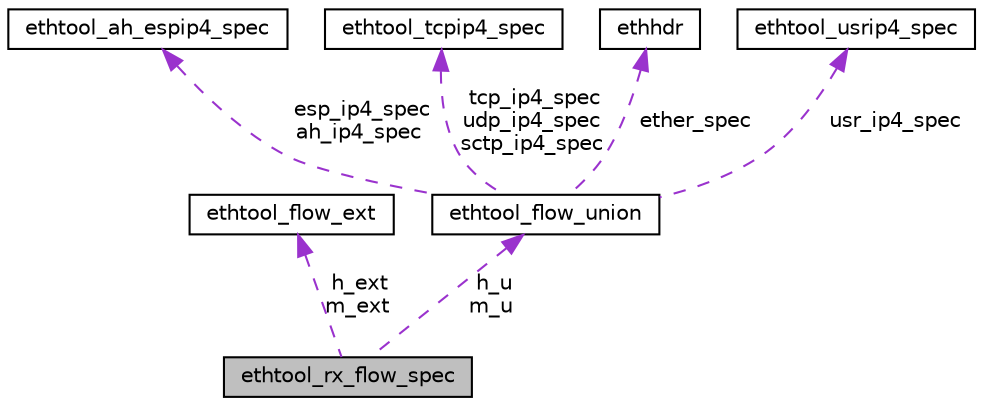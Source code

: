 digraph G
{
  edge [fontname="Helvetica",fontsize="10",labelfontname="Helvetica",labelfontsize="10"];
  node [fontname="Helvetica",fontsize="10",shape=record];
  Node1 [label="ethtool_rx_flow_spec",height=0.2,width=0.4,color="black", fillcolor="grey75", style="filled" fontcolor="black"];
  Node2 -> Node1 [dir="back",color="darkorchid3",fontsize="10",style="dashed",label=" h_ext\nm_ext" ,fontname="Helvetica"];
  Node2 [label="ethtool_flow_ext",height=0.2,width=0.4,color="black", fillcolor="white", style="filled",URL="$structethtool__flow__ext.html"];
  Node3 -> Node1 [dir="back",color="darkorchid3",fontsize="10",style="dashed",label=" h_u\nm_u" ,fontname="Helvetica"];
  Node3 [label="ethtool_flow_union",height=0.2,width=0.4,color="black", fillcolor="white", style="filled",URL="$unionethtool__flow__union.html"];
  Node4 -> Node3 [dir="back",color="darkorchid3",fontsize="10",style="dashed",label=" esp_ip4_spec\nah_ip4_spec" ,fontname="Helvetica"];
  Node4 [label="ethtool_ah_espip4_spec",height=0.2,width=0.4,color="black", fillcolor="white", style="filled",URL="$structethtool__ah__espip4__spec.html"];
  Node5 -> Node3 [dir="back",color="darkorchid3",fontsize="10",style="dashed",label=" tcp_ip4_spec\nudp_ip4_spec\nsctp_ip4_spec" ,fontname="Helvetica"];
  Node5 [label="ethtool_tcpip4_spec",height=0.2,width=0.4,color="black", fillcolor="white", style="filled",URL="$structethtool__tcpip4__spec.html"];
  Node6 -> Node3 [dir="back",color="darkorchid3",fontsize="10",style="dashed",label=" ether_spec" ,fontname="Helvetica"];
  Node6 [label="ethhdr",height=0.2,width=0.4,color="black", fillcolor="white", style="filled",URL="$structethhdr.html"];
  Node7 -> Node3 [dir="back",color="darkorchid3",fontsize="10",style="dashed",label=" usr_ip4_spec" ,fontname="Helvetica"];
  Node7 [label="ethtool_usrip4_spec",height=0.2,width=0.4,color="black", fillcolor="white", style="filled",URL="$structethtool__usrip4__spec.html"];
}
